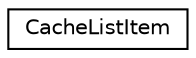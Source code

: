 digraph "Graphical Class Hierarchy"
{
  edge [fontname="Helvetica",fontsize="10",labelfontname="Helvetica",labelfontsize="10"];
  node [fontname="Helvetica",fontsize="10",shape=record];
  rankdir="LR";
  Node1 [label="CacheListItem",height=0.2,width=0.4,color="black", fillcolor="white", style="filled",URL="$class_cache_list_item.html"];
}
